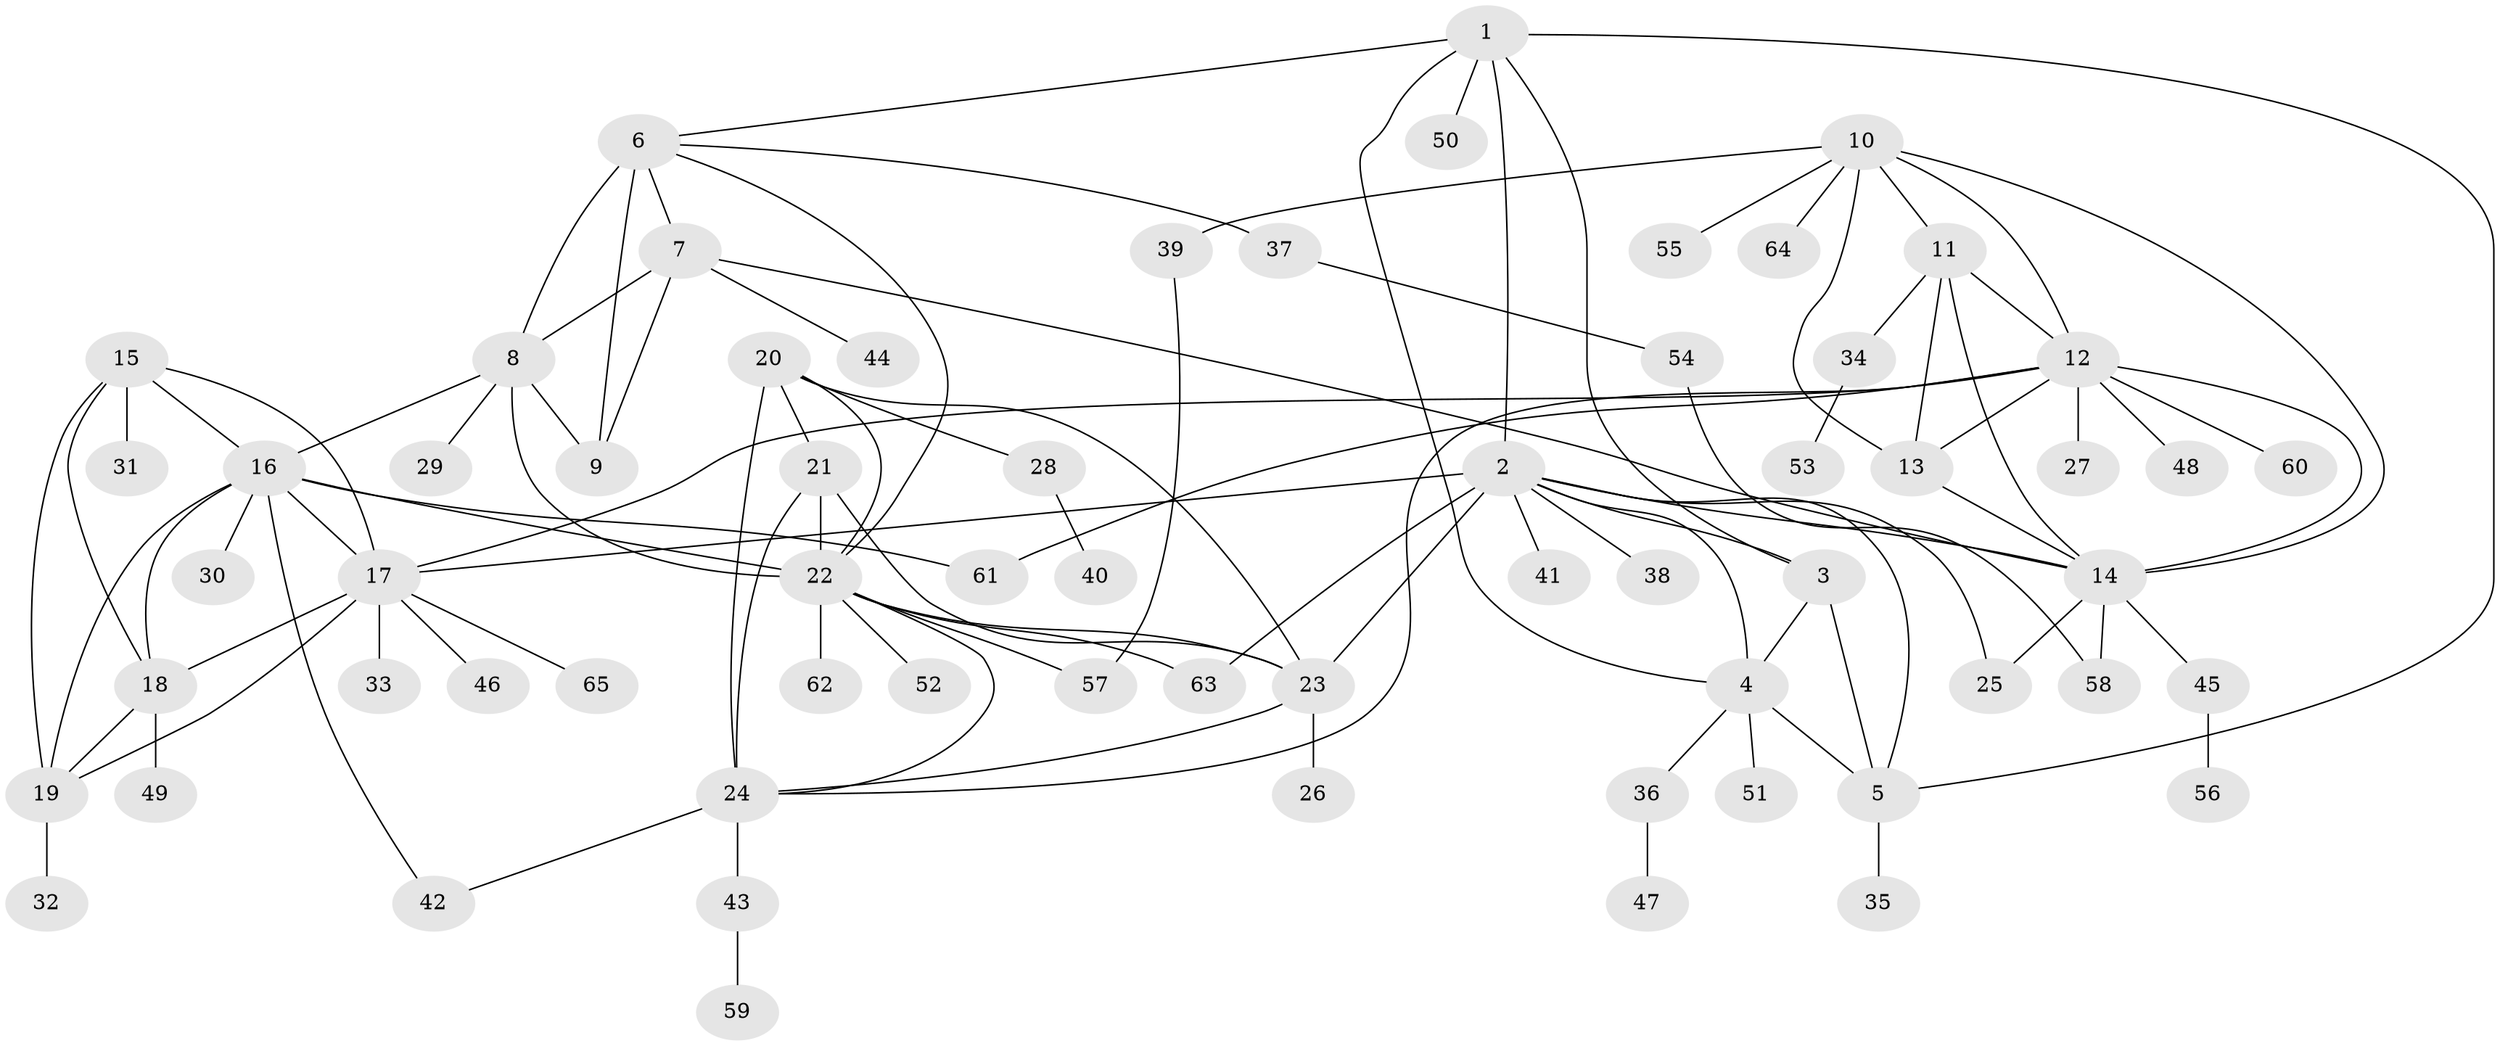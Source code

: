 // original degree distribution, {7: 0.05555555555555555, 12: 0.018518518518518517, 5: 0.037037037037037035, 6: 0.05555555555555555, 8: 0.018518518518518517, 11: 0.018518518518518517, 10: 0.027777777777777776, 1: 0.5925925925925926, 2: 0.10185185185185185, 3: 0.07407407407407407}
// Generated by graph-tools (version 1.1) at 2025/52/03/04/25 22:52:28]
// undirected, 65 vertices, 104 edges
graph export_dot {
  node [color=gray90,style=filled];
  1;
  2;
  3;
  4;
  5;
  6;
  7;
  8;
  9;
  10;
  11;
  12;
  13;
  14;
  15;
  16;
  17;
  18;
  19;
  20;
  21;
  22;
  23;
  24;
  25;
  26;
  27;
  28;
  29;
  30;
  31;
  32;
  33;
  34;
  35;
  36;
  37;
  38;
  39;
  40;
  41;
  42;
  43;
  44;
  45;
  46;
  47;
  48;
  49;
  50;
  51;
  52;
  53;
  54;
  55;
  56;
  57;
  58;
  59;
  60;
  61;
  62;
  63;
  64;
  65;
  1 -- 2 [weight=1.0];
  1 -- 3 [weight=1.0];
  1 -- 4 [weight=1.0];
  1 -- 5 [weight=1.0];
  1 -- 6 [weight=1.0];
  1 -- 50 [weight=1.0];
  2 -- 3 [weight=1.0];
  2 -- 4 [weight=1.0];
  2 -- 5 [weight=1.0];
  2 -- 14 [weight=1.0];
  2 -- 17 [weight=1.0];
  2 -- 23 [weight=1.0];
  2 -- 25 [weight=1.0];
  2 -- 38 [weight=1.0];
  2 -- 41 [weight=1.0];
  2 -- 63 [weight=1.0];
  3 -- 4 [weight=1.0];
  3 -- 5 [weight=1.0];
  4 -- 5 [weight=1.0];
  4 -- 36 [weight=1.0];
  4 -- 51 [weight=1.0];
  5 -- 35 [weight=1.0];
  6 -- 7 [weight=2.0];
  6 -- 8 [weight=2.0];
  6 -- 9 [weight=3.0];
  6 -- 22 [weight=1.0];
  6 -- 37 [weight=1.0];
  7 -- 8 [weight=1.0];
  7 -- 9 [weight=1.0];
  7 -- 14 [weight=1.0];
  7 -- 44 [weight=1.0];
  8 -- 9 [weight=1.0];
  8 -- 16 [weight=1.0];
  8 -- 22 [weight=1.0];
  8 -- 29 [weight=1.0];
  10 -- 11 [weight=1.0];
  10 -- 12 [weight=1.0];
  10 -- 13 [weight=1.0];
  10 -- 14 [weight=1.0];
  10 -- 39 [weight=1.0];
  10 -- 55 [weight=1.0];
  10 -- 64 [weight=1.0];
  11 -- 12 [weight=1.0];
  11 -- 13 [weight=1.0];
  11 -- 14 [weight=1.0];
  11 -- 34 [weight=1.0];
  12 -- 13 [weight=1.0];
  12 -- 14 [weight=1.0];
  12 -- 17 [weight=1.0];
  12 -- 24 [weight=1.0];
  12 -- 27 [weight=1.0];
  12 -- 48 [weight=1.0];
  12 -- 60 [weight=1.0];
  12 -- 61 [weight=1.0];
  13 -- 14 [weight=1.0];
  14 -- 25 [weight=1.0];
  14 -- 45 [weight=1.0];
  14 -- 58 [weight=1.0];
  15 -- 16 [weight=1.0];
  15 -- 17 [weight=1.0];
  15 -- 18 [weight=1.0];
  15 -- 19 [weight=1.0];
  15 -- 31 [weight=6.0];
  16 -- 17 [weight=1.0];
  16 -- 18 [weight=1.0];
  16 -- 19 [weight=1.0];
  16 -- 22 [weight=1.0];
  16 -- 30 [weight=1.0];
  16 -- 42 [weight=1.0];
  16 -- 61 [weight=1.0];
  17 -- 18 [weight=1.0];
  17 -- 19 [weight=1.0];
  17 -- 33 [weight=1.0];
  17 -- 46 [weight=1.0];
  17 -- 65 [weight=1.0];
  18 -- 19 [weight=1.0];
  18 -- 49 [weight=2.0];
  19 -- 32 [weight=1.0];
  20 -- 21 [weight=1.0];
  20 -- 22 [weight=1.0];
  20 -- 23 [weight=1.0];
  20 -- 24 [weight=1.0];
  20 -- 28 [weight=1.0];
  21 -- 22 [weight=1.0];
  21 -- 23 [weight=1.0];
  21 -- 24 [weight=3.0];
  22 -- 23 [weight=1.0];
  22 -- 24 [weight=1.0];
  22 -- 52 [weight=1.0];
  22 -- 57 [weight=1.0];
  22 -- 62 [weight=1.0];
  22 -- 63 [weight=1.0];
  23 -- 24 [weight=1.0];
  23 -- 26 [weight=1.0];
  24 -- 42 [weight=1.0];
  24 -- 43 [weight=1.0];
  28 -- 40 [weight=1.0];
  34 -- 53 [weight=1.0];
  36 -- 47 [weight=1.0];
  37 -- 54 [weight=1.0];
  39 -- 57 [weight=1.0];
  43 -- 59 [weight=1.0];
  45 -- 56 [weight=1.0];
  54 -- 58 [weight=1.0];
}
